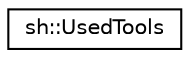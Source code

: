 digraph "Graphical Class Hierarchy"
{
 // LATEX_PDF_SIZE
  edge [fontname="Helvetica",fontsize="10",labelfontname="Helvetica",labelfontsize="10"];
  node [fontname="Helvetica",fontsize="10",shape=record];
  rankdir="LR";
  Node0 [label="sh::UsedTools",height=0.2,width=0.4,color="black", fillcolor="white", style="filled",URL="$structsh_1_1_used_tools.html",tooltip=" "];
}
